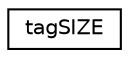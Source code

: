digraph G
{
  edge [fontname="Helvetica",fontsize="10",labelfontname="Helvetica",labelfontsize="10"];
  node [fontname="Helvetica",fontsize="10",shape=record];
  rankdir="LR";
  Node1 [label="tagSIZE",height=0.2,width=0.4,color="black", fillcolor="white", style="filled",URL="$structtag_s_i_z_e.html"];
}
